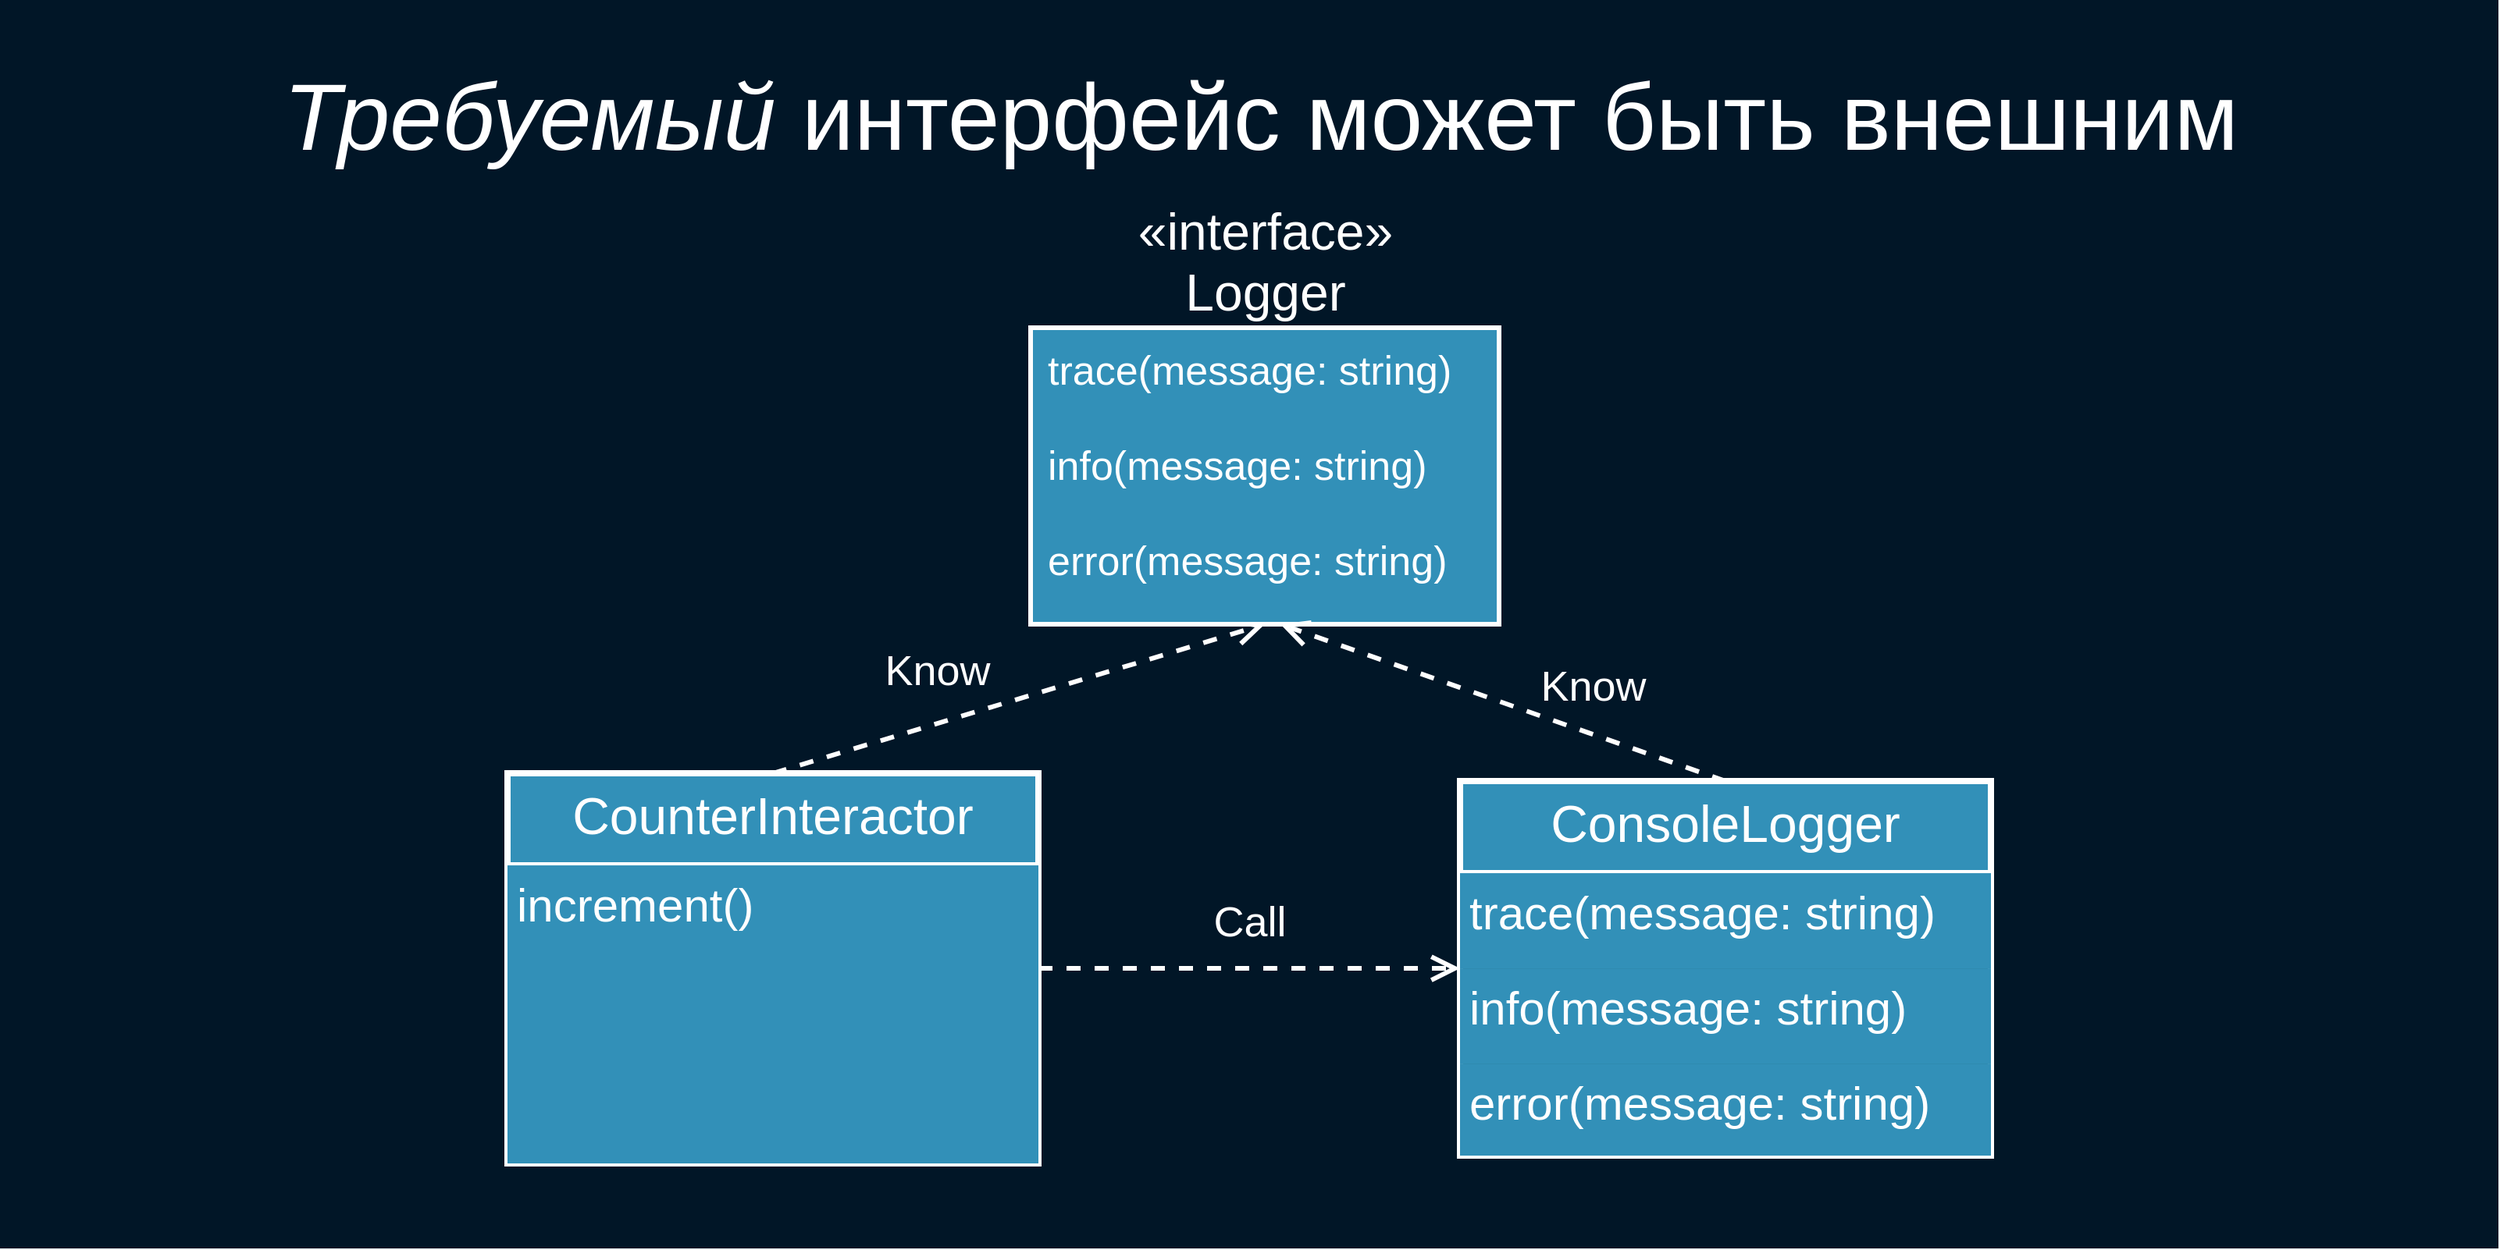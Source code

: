 <mxfile version="13.0.3" type="device"><diagram name="Page-1" id="b5b7bab2-c9e2-2cf4-8b2a-24fd1a2a6d21"><mxGraphModel dx="4136" dy="967" grid="1" gridSize="10" guides="1" tooltips="1" connect="1" arrows="1" fold="1" page="1" pageScale="1" pageWidth="827" pageHeight="1169" background="#ffffff" math="0" shadow="0"><root><mxCell id="0"/><mxCell id="1" parent="0"/><mxCell id="crDRbli0xWPwZ9U8P9Jx-28" value="" style="rounded=0;whiteSpace=wrap;html=1;fillColor=#011627;fontSize=30;fontColor=#FFFFFF;strokeColor=none;" parent="1" vertex="1"><mxGeometry x="-1790" y="80" width="1600" height="800" as="geometry"/></mxCell><mxCell id="jOwIxk3vogOaWyEmxDxG-9" value="&lt;i&gt;Требуемый&lt;/i&gt; интерфейс может быть внешним" style="text;html=1;strokeColor=none;fillColor=none;align=center;verticalAlign=middle;whiteSpace=wrap;rounded=0;fontSize=60;fontColor=#FFFFFF;" parent="1" vertex="1"><mxGeometry x="-1664.76" y="120" width="1364.53" height="70" as="geometry"/></mxCell><mxCell id="m7kkx12V2CsE8Tm6eBkF-17" value="Call" style="endArrow=open;endSize=12;dashed=1;html=1;labelBackgroundColor=none;strokeColor=#FFFFFF;strokeWidth=3;fontSize=27;fontColor=#FFFFFF;entryX=0;entryY=0.5;entryDx=0;entryDy=0;exitX=1;exitY=0.5;exitDx=0;exitDy=0;" edge="1" parent="1" source="HJhdJmxSS5BMoj7pObH_-7" target="lnrhcF5-zrZUQGdcZG1h-26"><mxGeometry y="30" width="160" relative="1" as="geometry"><mxPoint x="-1400" y="960.53" as="sourcePoint"/><mxPoint x="-1240" y="960.53" as="targetPoint"/><mxPoint as="offset"/></mxGeometry></mxCell><mxCell id="m7kkx12V2CsE8Tm6eBkF-18" value="Know" style="endArrow=open;endSize=12;dashed=1;html=1;labelBackgroundColor=none;strokeColor=#FFFFFF;strokeWidth=3;fontSize=27;fontColor=#FFFFFF;entryX=0.5;entryY=1;entryDx=0;entryDy=0;exitX=0.5;exitY=0;exitDx=0;exitDy=0;" edge="1" parent="1" source="HJhdJmxSS5BMoj7pObH_-7" target="m7kkx12V2CsE8Tm6eBkF-19"><mxGeometry x="-0.274" y="32" width="160" relative="1" as="geometry"><mxPoint x="-1115" y="710.53" as="sourcePoint"/><mxPoint x="-990.19" y="570" as="targetPoint"/><mxPoint as="offset"/></mxGeometry></mxCell><mxCell id="m7kkx12V2CsE8Tm6eBkF-19" value="«interface»&lt;br&gt;Logger" style="html=1;labelBackgroundColor=none;strokeColor=#FFFFFF;strokeWidth=3;fillColor=#3290B8;fontSize=33;fontColor=#FFFFFF;labelPosition=center;verticalLabelPosition=top;align=center;verticalAlign=bottom;" vertex="1" parent="1"><mxGeometry x="-1130" y="290" width="300" height="190" as="geometry"/></mxCell><mxCell id="m7kkx12V2CsE8Tm6eBkF-20" value="trace(message: string)" style="text;strokeColor=none;fillColor=#3290B8;align=left;verticalAlign=top;spacingLeft=4;spacingRight=4;overflow=hidden;rotatable=0;points=[[0,0.5],[1,0.5]];portConstraint=eastwest;fontColor=#FFFFFF;fontSize=26;labelBackgroundColor=none;" vertex="1" parent="1"><mxGeometry x="-1125" y="294.5" width="275" height="61" as="geometry"/></mxCell><mxCell id="m7kkx12V2CsE8Tm6eBkF-21" value="info(message: string)" style="text;strokeColor=none;fillColor=#3290B8;align=left;verticalAlign=top;spacingLeft=4;spacingRight=4;overflow=hidden;rotatable=0;points=[[0,0.5],[1,0.5]];portConstraint=eastwest;fontColor=#FFFFFF;fontSize=26;labelBackgroundColor=none;" vertex="1" parent="1"><mxGeometry x="-1125" y="355.5" width="285" height="61" as="geometry"/></mxCell><mxCell id="m7kkx12V2CsE8Tm6eBkF-22" value="error(message: string)" style="text;strokeColor=none;fillColor=#3290B8;align=left;verticalAlign=top;spacingLeft=4;spacingRight=4;overflow=hidden;rotatable=0;points=[[0,0.5],[1,0.5]];portConstraint=eastwest;fontColor=#FFFFFF;fontSize=26;labelBackgroundColor=none;" vertex="1" parent="1"><mxGeometry x="-1125" y="416.5" width="275" height="59" as="geometry"/></mxCell><mxCell id="m7kkx12V2CsE8Tm6eBkF-23" value="Know" style="endArrow=open;endSize=12;dashed=1;html=1;labelBackgroundColor=none;strokeColor=#FFFFFF;strokeWidth=3;fontSize=27;fontColor=#FFFFFF;exitX=0.5;exitY=0;exitDx=0;exitDy=0;" edge="1" parent="1" source="lnrhcF5-zrZUQGdcZG1h-26"><mxGeometry x="-0.336" y="-29" width="160" relative="1" as="geometry"><mxPoint x="-1285" y="585.53" as="sourcePoint"/><mxPoint x="-970" y="480" as="targetPoint"/><mxPoint as="offset"/></mxGeometry></mxCell><mxCell id="HJhdJmxSS5BMoj7pObH_-7" value="CounterInteractor" style="swimlane;fontStyle=0;align=center;verticalAlign=top;childLayout=stackLayout;horizontal=1;startSize=59;horizontalStack=0;resizeParent=1;resizeParentMax=0;resizeLast=0;collapsible=1;marginBottom=0;strokeColor=#FFFFFF;strokeWidth=4;fillColor=#3290B8;fontSize=33;fontColor=#FFFFFF;labelBackgroundColor=none;" parent="1" vertex="1"><mxGeometry x="-1465" y="575.53" width="340" height="250" as="geometry"/></mxCell><mxCell id="HJhdJmxSS5BMoj7pObH_-8" value="increment()" style="text;strokeColor=none;fillColor=#3290B8;align=left;verticalAlign=top;spacingLeft=4;spacingRight=4;overflow=hidden;rotatable=0;points=[[0,0.5],[1,0.5]];portConstraint=eastwest;fontColor=#FFFFFF;fontSize=30;labelBackgroundColor=none;" parent="HJhdJmxSS5BMoj7pObH_-7" vertex="1"><mxGeometry y="59" width="340" height="191" as="geometry"/></mxCell><mxCell id="lnrhcF5-zrZUQGdcZG1h-26" value="ConsoleLogger" style="swimlane;fontStyle=0;align=center;verticalAlign=top;childLayout=stackLayout;horizontal=1;startSize=59;horizontalStack=0;resizeParent=1;resizeParentMax=0;resizeLast=0;collapsible=1;marginBottom=0;strokeColor=#FFFFFF;strokeWidth=4;fillColor=#3290B8;fontSize=33;fontColor=#FFFFFF;labelBackgroundColor=none;" parent="1" vertex="1"><mxGeometry x="-855" y="580.53" width="340" height="240" as="geometry"/></mxCell><mxCell id="lnrhcF5-zrZUQGdcZG1h-27" value="trace(message: string)" style="text;strokeColor=none;fillColor=#3290B8;align=left;verticalAlign=top;spacingLeft=4;spacingRight=4;overflow=hidden;rotatable=0;points=[[0,0.5],[1,0.5]];portConstraint=eastwest;fontColor=#FFFFFF;fontSize=30;labelBackgroundColor=none;" parent="lnrhcF5-zrZUQGdcZG1h-26" vertex="1"><mxGeometry y="59" width="340" height="61" as="geometry"/></mxCell><mxCell id="lnrhcF5-zrZUQGdcZG1h-28" value="info(message: string)" style="text;strokeColor=none;fillColor=#3290B8;align=left;verticalAlign=top;spacingLeft=4;spacingRight=4;overflow=hidden;rotatable=0;points=[[0,0.5],[1,0.5]];portConstraint=eastwest;fontColor=#FFFFFF;fontSize=30;labelBackgroundColor=none;" parent="lnrhcF5-zrZUQGdcZG1h-26" vertex="1"><mxGeometry y="120" width="340" height="61" as="geometry"/></mxCell><mxCell id="lnrhcF5-zrZUQGdcZG1h-29" value="error(message: string)" style="text;strokeColor=none;fillColor=#3290B8;align=left;verticalAlign=top;spacingLeft=4;spacingRight=4;overflow=hidden;rotatable=0;points=[[0,0.5],[1,0.5]];portConstraint=eastwest;fontColor=#FFFFFF;fontSize=30;labelBackgroundColor=none;" parent="lnrhcF5-zrZUQGdcZG1h-26" vertex="1"><mxGeometry y="181" width="340" height="59" as="geometry"/></mxCell></root></mxGraphModel></diagram></mxfile>